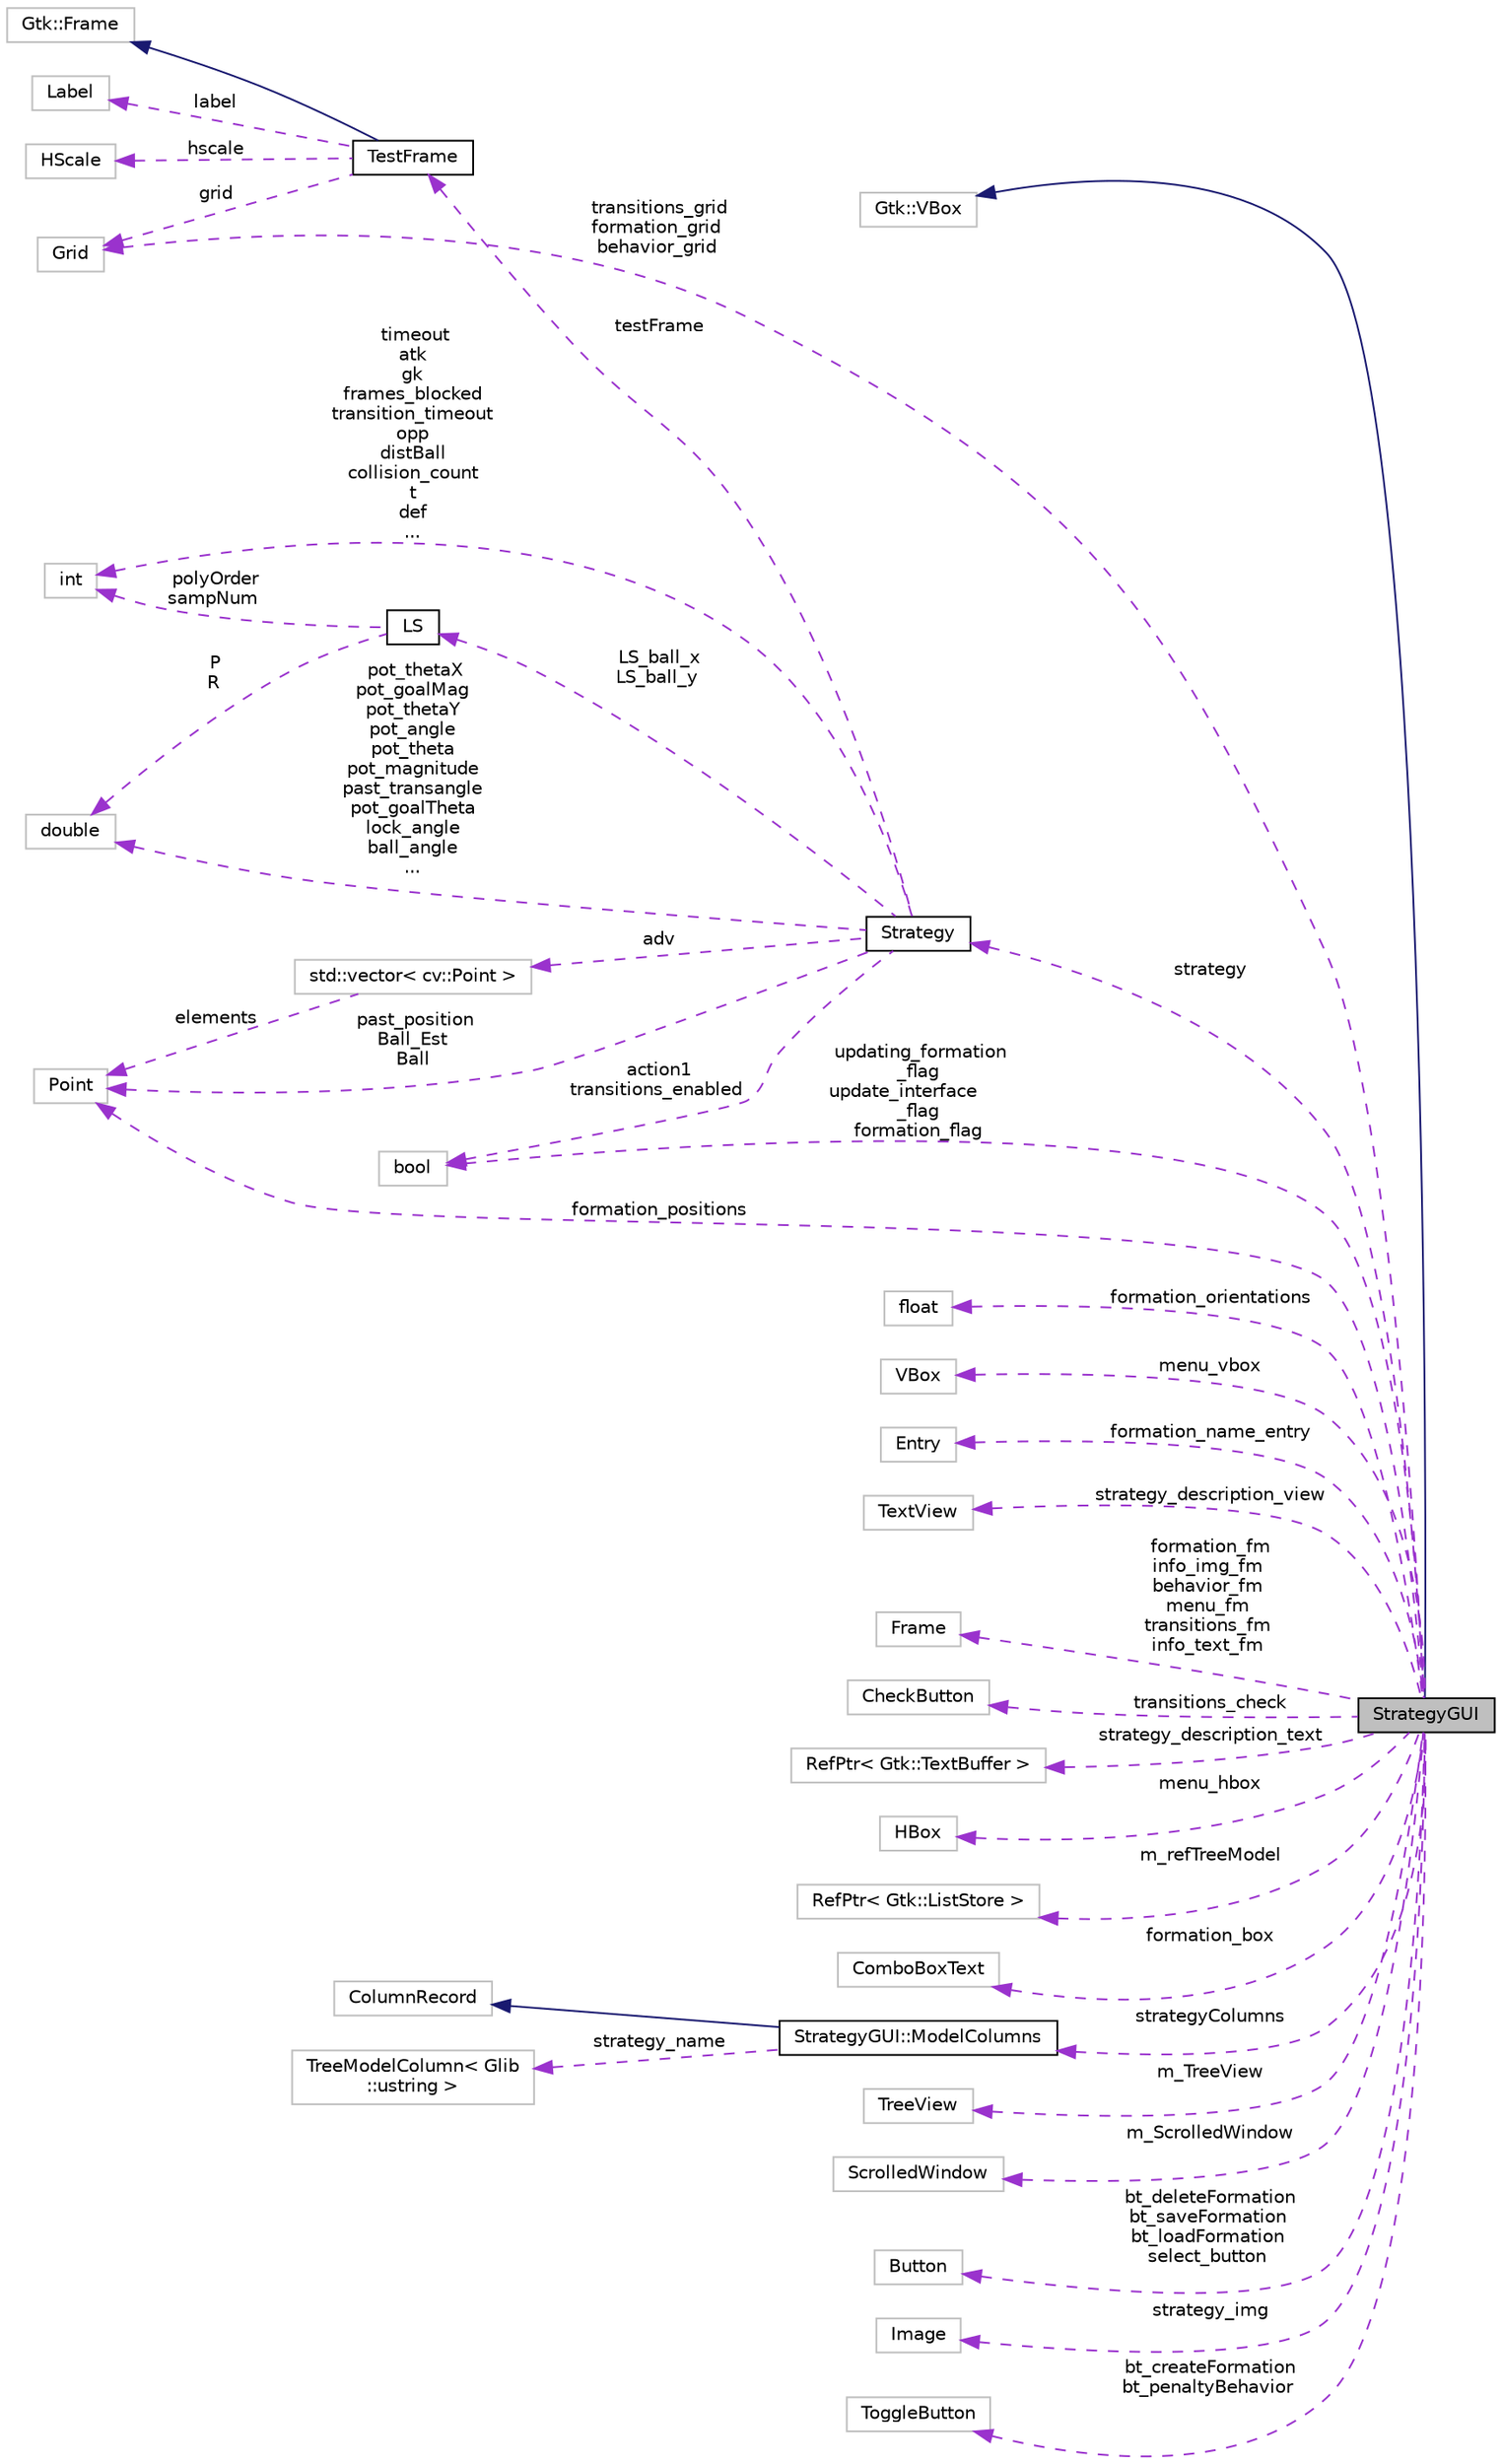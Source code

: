digraph "StrategyGUI"
{
 // INTERACTIVE_SVG=YES
  edge [fontname="Helvetica",fontsize="10",labelfontname="Helvetica",labelfontsize="10"];
  node [fontname="Helvetica",fontsize="10",shape=record];
  rankdir="LR";
  Node2 [label="StrategyGUI",height=0.2,width=0.4,color="black", fillcolor="grey75", style="filled", fontcolor="black"];
  Node3 -> Node2 [dir="back",color="midnightblue",fontsize="10",style="solid",fontname="Helvetica"];
  Node3 [label="Gtk::VBox",height=0.2,width=0.4,color="grey75", fillcolor="white", style="filled"];
  Node4 -> Node2 [dir="back",color="darkorchid3",fontsize="10",style="dashed",label=" formation_positions" ,fontname="Helvetica"];
  Node4 [label="Point",height=0.2,width=0.4,color="grey75", fillcolor="white", style="filled"];
  Node5 -> Node2 [dir="back",color="darkorchid3",fontsize="10",style="dashed",label=" strategy" ,fontname="Helvetica"];
  Node5 [label="Strategy",height=0.2,width=0.4,color="black", fillcolor="white", style="filled",URL="$class_strategy.html"];
  Node4 -> Node5 [dir="back",color="darkorchid3",fontsize="10",style="dashed",label=" past_position\nBall_Est\nBall" ,fontname="Helvetica"];
  Node6 -> Node5 [dir="back",color="darkorchid3",fontsize="10",style="dashed",label=" adv" ,fontname="Helvetica"];
  Node6 [label="std::vector\< cv::Point \>",height=0.2,width=0.4,color="grey75", fillcolor="white", style="filled"];
  Node4 -> Node6 [dir="back",color="darkorchid3",fontsize="10",style="dashed",label=" elements" ,fontname="Helvetica"];
  Node7 -> Node5 [dir="back",color="darkorchid3",fontsize="10",style="dashed",label=" pot_thetaX\npot_goalMag\npot_thetaY\npot_angle\npot_theta\npot_magnitude\npast_transangle\npot_goalTheta\nlock_angle\nball_angle\n..." ,fontname="Helvetica"];
  Node7 [label="double",height=0.2,width=0.4,color="grey75", fillcolor="white", style="filled"];
  Node8 -> Node5 [dir="back",color="darkorchid3",fontsize="10",style="dashed",label=" testFrame" ,fontname="Helvetica"];
  Node8 [label="TestFrame",height=0.2,width=0.4,color="black", fillcolor="white", style="filled",URL="$class_test_frame.html"];
  Node9 -> Node8 [dir="back",color="midnightblue",fontsize="10",style="solid",fontname="Helvetica"];
  Node9 [label="Gtk::Frame",height=0.2,width=0.4,color="grey75", fillcolor="white", style="filled"];
  Node10 -> Node8 [dir="back",color="darkorchid3",fontsize="10",style="dashed",label=" label" ,fontname="Helvetica"];
  Node10 [label="Label",height=0.2,width=0.4,color="grey75", fillcolor="white", style="filled"];
  Node11 -> Node8 [dir="back",color="darkorchid3",fontsize="10",style="dashed",label=" hscale" ,fontname="Helvetica"];
  Node11 [label="HScale",height=0.2,width=0.4,color="grey75", fillcolor="white", style="filled"];
  Node12 -> Node8 [dir="back",color="darkorchid3",fontsize="10",style="dashed",label=" grid" ,fontname="Helvetica"];
  Node12 [label="Grid",height=0.2,width=0.4,color="grey75", fillcolor="white", style="filled"];
  Node13 -> Node5 [dir="back",color="darkorchid3",fontsize="10",style="dashed",label=" LS_ball_x\nLS_ball_y" ,fontname="Helvetica"];
  Node13 [label="LS",height=0.2,width=0.4,color="black", fillcolor="white", style="filled",URL="$class_l_s.html"];
  Node7 -> Node13 [dir="back",color="darkorchid3",fontsize="10",style="dashed",label=" P\nR" ,fontname="Helvetica"];
  Node14 -> Node13 [dir="back",color="darkorchid3",fontsize="10",style="dashed",label=" polyOrder\nsampNum" ,fontname="Helvetica"];
  Node14 [label="int",height=0.2,width=0.4,color="grey75", fillcolor="white", style="filled"];
  Node14 -> Node5 [dir="back",color="darkorchid3",fontsize="10",style="dashed",label=" timeout\natk\ngk\nframes_blocked\ntransition_timeout\nopp\ndistBall\ncollision_count\nt\ndef\n..." ,fontname="Helvetica"];
  Node15 -> Node5 [dir="back",color="darkorchid3",fontsize="10",style="dashed",label=" action1\ntransitions_enabled" ,fontname="Helvetica"];
  Node15 [label="bool",height=0.2,width=0.4,color="grey75", fillcolor="white", style="filled"];
  Node16 -> Node2 [dir="back",color="darkorchid3",fontsize="10",style="dashed",label=" formation_orientations" ,fontname="Helvetica"];
  Node16 [label="float",height=0.2,width=0.4,color="grey75", fillcolor="white", style="filled"];
  Node17 -> Node2 [dir="back",color="darkorchid3",fontsize="10",style="dashed",label=" menu_vbox" ,fontname="Helvetica"];
  Node17 [label="VBox",height=0.2,width=0.4,color="grey75", fillcolor="white", style="filled"];
  Node18 -> Node2 [dir="back",color="darkorchid3",fontsize="10",style="dashed",label=" formation_name_entry" ,fontname="Helvetica"];
  Node18 [label="Entry",height=0.2,width=0.4,color="grey75", fillcolor="white", style="filled"];
  Node19 -> Node2 [dir="back",color="darkorchid3",fontsize="10",style="dashed",label=" strategy_description_view" ,fontname="Helvetica"];
  Node19 [label="TextView",height=0.2,width=0.4,color="grey75", fillcolor="white", style="filled"];
  Node20 -> Node2 [dir="back",color="darkorchid3",fontsize="10",style="dashed",label=" formation_fm\ninfo_img_fm\nbehavior_fm\nmenu_fm\ntransitions_fm\ninfo_text_fm" ,fontname="Helvetica"];
  Node20 [label="Frame",height=0.2,width=0.4,color="grey75", fillcolor="white", style="filled"];
  Node21 -> Node2 [dir="back",color="darkorchid3",fontsize="10",style="dashed",label=" transitions_check" ,fontname="Helvetica"];
  Node21 [label="CheckButton",height=0.2,width=0.4,color="grey75", fillcolor="white", style="filled"];
  Node22 -> Node2 [dir="back",color="darkorchid3",fontsize="10",style="dashed",label=" strategy_description_text" ,fontname="Helvetica"];
  Node22 [label="RefPtr\< Gtk::TextBuffer \>",height=0.2,width=0.4,color="grey75", fillcolor="white", style="filled"];
  Node12 -> Node2 [dir="back",color="darkorchid3",fontsize="10",style="dashed",label=" transitions_grid\nformation_grid\nbehavior_grid" ,fontname="Helvetica"];
  Node15 -> Node2 [dir="back",color="darkorchid3",fontsize="10",style="dashed",label=" updating_formation\l_flag\nupdate_interface\l_flag\nformation_flag" ,fontname="Helvetica"];
  Node23 -> Node2 [dir="back",color="darkorchid3",fontsize="10",style="dashed",label=" menu_hbox" ,fontname="Helvetica"];
  Node23 [label="HBox",height=0.2,width=0.4,color="grey75", fillcolor="white", style="filled"];
  Node24 -> Node2 [dir="back",color="darkorchid3",fontsize="10",style="dashed",label=" m_refTreeModel" ,fontname="Helvetica"];
  Node24 [label="RefPtr\< Gtk::ListStore \>",height=0.2,width=0.4,color="grey75", fillcolor="white", style="filled"];
  Node25 -> Node2 [dir="back",color="darkorchid3",fontsize="10",style="dashed",label=" formation_box" ,fontname="Helvetica"];
  Node25 [label="ComboBoxText",height=0.2,width=0.4,color="grey75", fillcolor="white", style="filled"];
  Node26 -> Node2 [dir="back",color="darkorchid3",fontsize="10",style="dashed",label=" strategyColumns" ,fontname="Helvetica"];
  Node26 [label="StrategyGUI::ModelColumns",height=0.2,width=0.4,color="black", fillcolor="white", style="filled",URL="$class_strategy_g_u_i_1_1_model_columns.html"];
  Node27 -> Node26 [dir="back",color="midnightblue",fontsize="10",style="solid",fontname="Helvetica"];
  Node27 [label="ColumnRecord",height=0.2,width=0.4,color="grey75", fillcolor="white", style="filled"];
  Node28 -> Node26 [dir="back",color="darkorchid3",fontsize="10",style="dashed",label=" strategy_name" ,fontname="Helvetica"];
  Node28 [label="TreeModelColumn\< Glib\l::ustring \>",height=0.2,width=0.4,color="grey75", fillcolor="white", style="filled"];
  Node29 -> Node2 [dir="back",color="darkorchid3",fontsize="10",style="dashed",label=" m_TreeView" ,fontname="Helvetica"];
  Node29 [label="TreeView",height=0.2,width=0.4,color="grey75", fillcolor="white", style="filled"];
  Node30 -> Node2 [dir="back",color="darkorchid3",fontsize="10",style="dashed",label=" m_ScrolledWindow" ,fontname="Helvetica"];
  Node30 [label="ScrolledWindow",height=0.2,width=0.4,color="grey75", fillcolor="white", style="filled"];
  Node31 -> Node2 [dir="back",color="darkorchid3",fontsize="10",style="dashed",label=" bt_deleteFormation\nbt_saveFormation\nbt_loadFormation\nselect_button" ,fontname="Helvetica"];
  Node31 [label="Button",height=0.2,width=0.4,color="grey75", fillcolor="white", style="filled"];
  Node32 -> Node2 [dir="back",color="darkorchid3",fontsize="10",style="dashed",label=" strategy_img" ,fontname="Helvetica"];
  Node32 [label="Image",height=0.2,width=0.4,color="grey75", fillcolor="white", style="filled"];
  Node33 -> Node2 [dir="back",color="darkorchid3",fontsize="10",style="dashed",label=" bt_createFormation\nbt_penaltyBehavior" ,fontname="Helvetica"];
  Node33 [label="ToggleButton",height=0.2,width=0.4,color="grey75", fillcolor="white", style="filled"];
}
